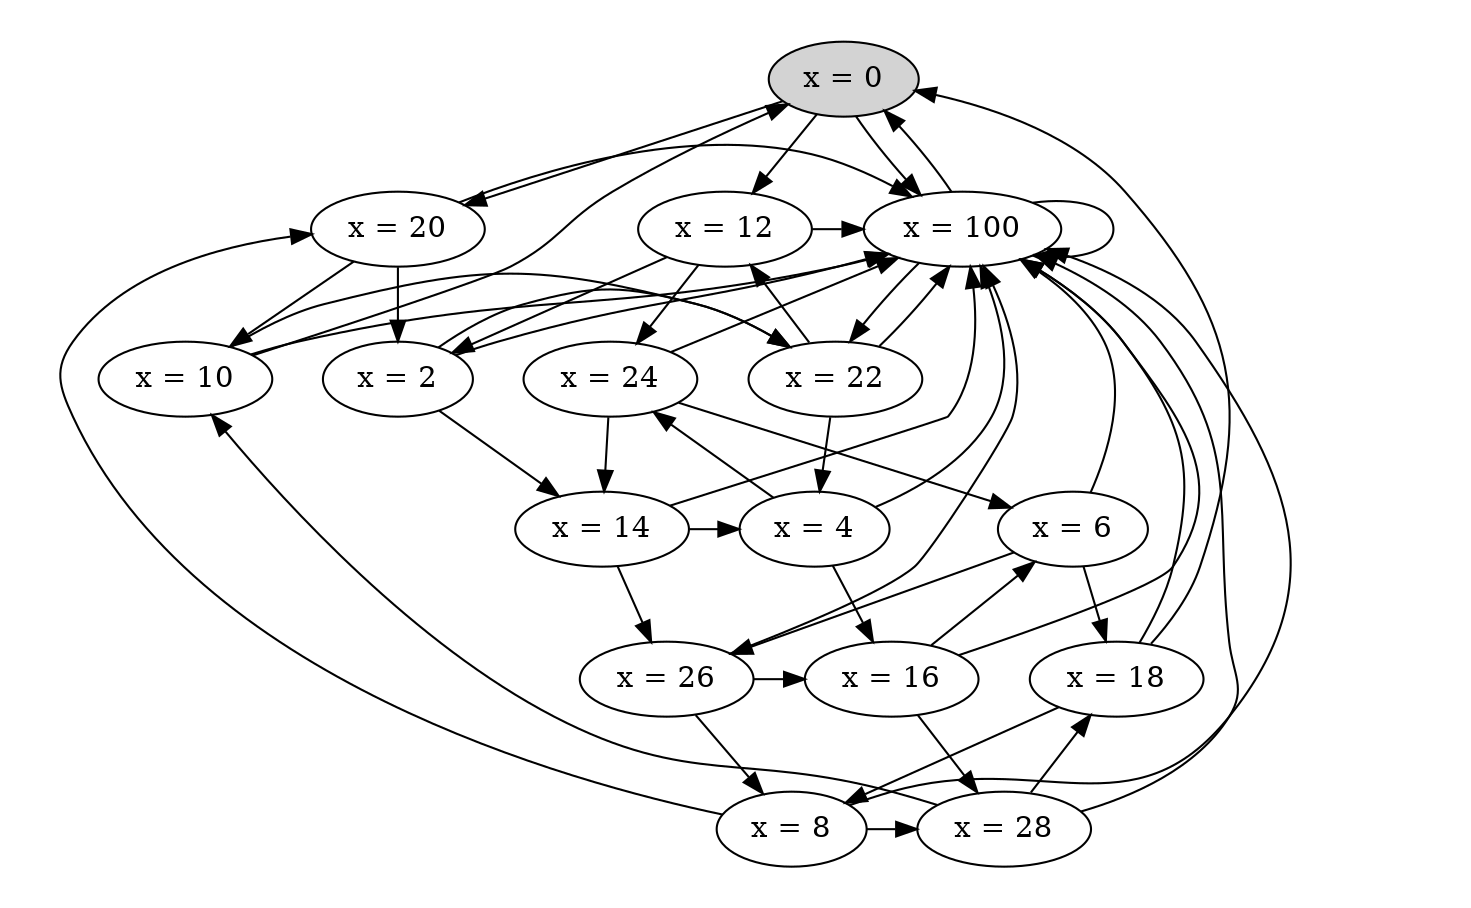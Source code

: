strict digraph DiskGraph {
nodesep=0.35;
subgraph cluster_graph {
color="white";
8132692779957249086 [label="x = 0",style = filled]
8132692779957249086 -> 2111930966873044657 [label="",color="black",fontcolor="black"];
2111930966873044657 [label="x = 100"];
8132692779957249086 -> -6708115964099867054 [label="",color="black",fontcolor="black"];
-6708115964099867054 [label="x = 20"];
8132692779957249086 -> 4524828288577077786 [label="",color="black",fontcolor="black"];
4524828288577077786 [label="x = 12"];
2111930966873044657 -> 2111930966873044657 [label="",color="black",fontcolor="black"];
2111930966873044657 -> 8132692779957249086 [label="",color="black",fontcolor="black"];
2111930966873044657 -> 7508990605324043361 [label="",color="black",fontcolor="black"];
7508990605324043361 [label="x = 22"];
-6708115964099867054 -> 2111930966873044657 [label="",color="black",fontcolor="black"];
-6708115964099867054 -> 1855569396714172680 [label="",color="black",fontcolor="black"];
1855569396714172680 [label="x = 10"];
-6708115964099867054 -> -5039642576729477619 [label="",color="black",fontcolor="black"];
-5039642576729477619 [label="x = 2"];
4524828288577077786 -> 2111930966873044657 [label="",color="black",fontcolor="black"];
4524828288577077786 -> -5039642576729477619 [label="",color="black",fontcolor="black"];
4524828288577077786 -> -1373114418567993226 [label="",color="black",fontcolor="black"];
-1373114418567993226 [label="x = 24"];
7508990605324043361 -> 2111930966873044657 [label="",color="black",fontcolor="black"];
7508990605324043361 -> 4524828288577077786 [label="",color="black",fontcolor="black"];
7508990605324043361 -> -7132380105738314465 [label="",color="black",fontcolor="black"];
-7132380105738314465 [label="x = 4"];
1855569396714172680 -> 2111930966873044657 [label="",color="black",fontcolor="black"];
1855569396714172680 -> 8132692779957249086 [label="",color="black",fontcolor="black"];
1855569396714172680 -> 7508990605324043361 [label="",color="black",fontcolor="black"];
-5039642576729477619 -> 2111930966873044657 [label="",color="black",fontcolor="black"];
-5039642576729477619 -> 7508990605324043361 [label="",color="black",fontcolor="black"];
-5039642576729477619 -> -857411934903859159 [label="",color="black",fontcolor="black"];
-857411934903859159 [label="x = 14"];
-1373114418567993226 -> 2111930966873044657 [label="",color="black",fontcolor="black"];
-1373114418567993226 -> -857411934903859159 [label="",color="black",fontcolor="black"];
-1373114418567993226 -> 6329252015968950060 [label="",color="black",fontcolor="black"];
6329252015968950060 [label="x = 6"];
-7132380105738314465 -> 2111930966873044657 [label="",color="black",fontcolor="black"];
-7132380105738314465 -> -1373114418567993226 [label="",color="black",fontcolor="black"];
-7132380105738314465 -> 5710123397395560307 [label="",color="black",fontcolor="black"];
5710123397395560307 [label="x = 16"];
-857411934903859159 -> 2111930966873044657 [label="",color="black",fontcolor="black"];
-857411934903859159 -> -7132380105738314465 [label="",color="black",fontcolor="black"];
-857411934903859159 -> 2748040814338712133 [label="",color="black",fontcolor="black"];
2748040814338712133 [label="x = 26"];
6329252015968950060 -> 2111930966873044657 [label="",color="black",fontcolor="black"];
6329252015968950060 -> 2748040814338712133 [label="",color="black",fontcolor="black"];
6329252015968950060 -> -8796416551377027776 [label="",color="black",fontcolor="black"];
-8796416551377027776 [label="x = 18"];
5710123397395560307 -> 2111930966873044657 [label="",color="black",fontcolor="black"];
5710123397395560307 -> 6329252015968950060 [label="",color="black",fontcolor="black"];
5710123397395560307 -> 83357677548360023 [label="",color="black",fontcolor="black"];
83357677548360023 [label="x = 28"];
2748040814338712133 -> 2111930966873044657 [label="",color="black",fontcolor="black"];
2748040814338712133 -> 5710123397395560307 [label="",color="black",fontcolor="black"];
2748040814338712133 -> -3237250641632068805 [label="",color="black",fontcolor="black"];
-3237250641632068805 [label="x = 8"];
-8796416551377027776 -> 2111930966873044657 [label="",color="black",fontcolor="black"];
-8796416551377027776 -> -3237250641632068805 [label="",color="black",fontcolor="black"];
-8796416551377027776 -> 8132692779957249086 [label="",color="black",fontcolor="black"];
83357677548360023 -> 2111930966873044657 [label="",color="black",fontcolor="black"];
83357677548360023 -> -8796416551377027776 [label="",color="black",fontcolor="black"];
83357677548360023 -> 1855569396714172680 [label="",color="black",fontcolor="black"];
-3237250641632068805 -> 2111930966873044657 [label="",color="black",fontcolor="black"];
-3237250641632068805 -> 83357677548360023 [label="",color="black",fontcolor="black"];
-3237250641632068805 -> -6708115964099867054 [label="",color="black",fontcolor="black"];
{rank = same; 8132692779957249086;}
{rank = same; -6708115964099867054;2111930966873044657;4524828288577077786;}
{rank = same; -1373114418567993226;7508990605324043361;1855569396714172680;-5039642576729477619;}
{rank = same; -857411934903859159;6329252015968950060;-7132380105738314465;}
{rank = same; -8796416551377027776;2748040814338712133;5710123397395560307;}
{rank = same; 83357677548360023;-3237250641632068805;}
}
}